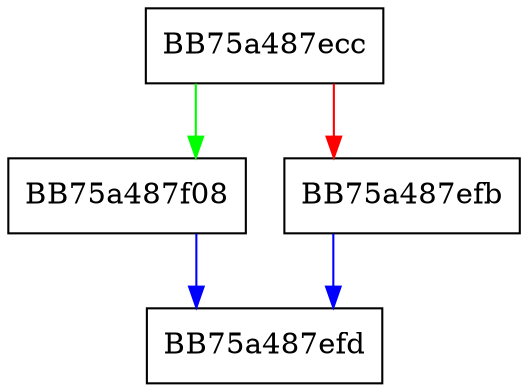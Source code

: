 digraph IsDriverExempted {
  node [shape="box"];
  graph [splines=ortho];
  BB75a487ecc -> BB75a487f08 [color="green"];
  BB75a487ecc -> BB75a487efb [color="red"];
  BB75a487efb -> BB75a487efd [color="blue"];
  BB75a487f08 -> BB75a487efd [color="blue"];
}